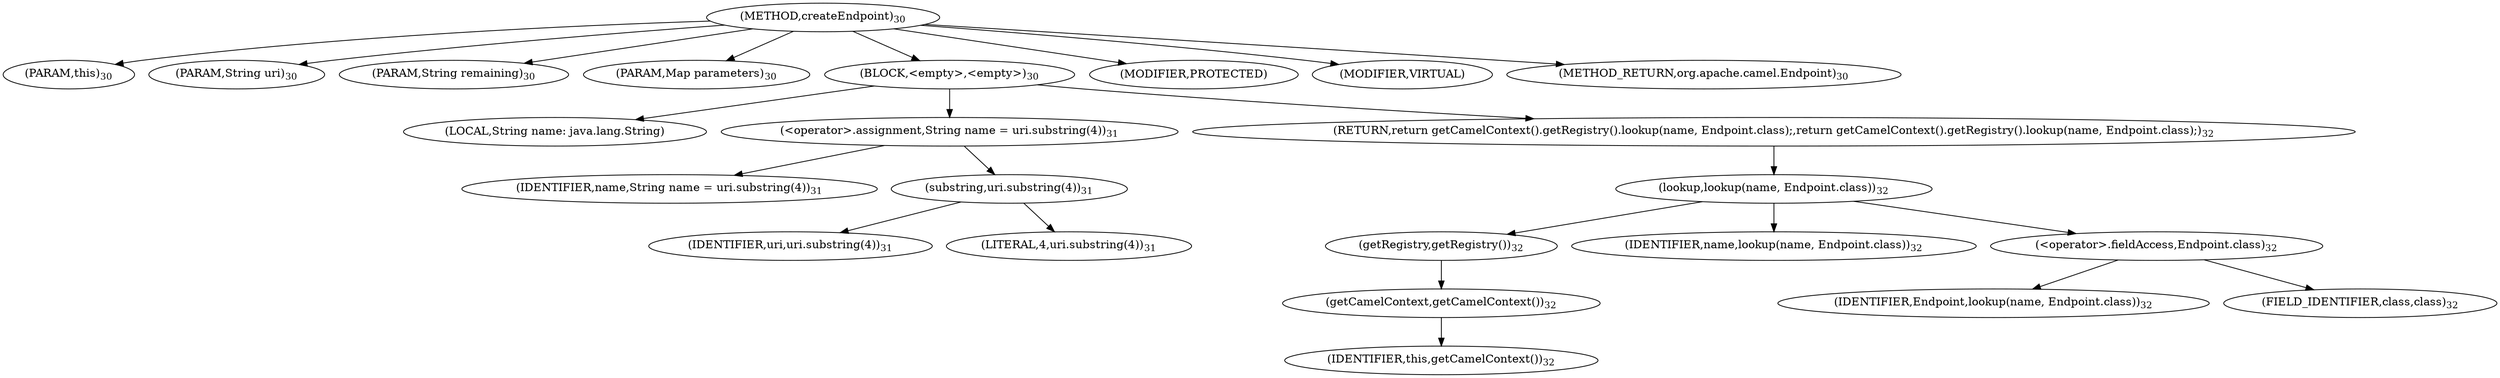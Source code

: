 digraph "createEndpoint" {  
"9" [label = <(METHOD,createEndpoint)<SUB>30</SUB>> ]
"4" [label = <(PARAM,this)<SUB>30</SUB>> ]
"10" [label = <(PARAM,String uri)<SUB>30</SUB>> ]
"11" [label = <(PARAM,String remaining)<SUB>30</SUB>> ]
"12" [label = <(PARAM,Map parameters)<SUB>30</SUB>> ]
"13" [label = <(BLOCK,&lt;empty&gt;,&lt;empty&gt;)<SUB>30</SUB>> ]
"14" [label = <(LOCAL,String name: java.lang.String)> ]
"15" [label = <(&lt;operator&gt;.assignment,String name = uri.substring(4))<SUB>31</SUB>> ]
"16" [label = <(IDENTIFIER,name,String name = uri.substring(4))<SUB>31</SUB>> ]
"17" [label = <(substring,uri.substring(4))<SUB>31</SUB>> ]
"18" [label = <(IDENTIFIER,uri,uri.substring(4))<SUB>31</SUB>> ]
"19" [label = <(LITERAL,4,uri.substring(4))<SUB>31</SUB>> ]
"20" [label = <(RETURN,return getCamelContext().getRegistry().lookup(name, Endpoint.class);,return getCamelContext().getRegistry().lookup(name, Endpoint.class);)<SUB>32</SUB>> ]
"21" [label = <(lookup,lookup(name, Endpoint.class))<SUB>32</SUB>> ]
"22" [label = <(getRegistry,getRegistry())<SUB>32</SUB>> ]
"23" [label = <(getCamelContext,getCamelContext())<SUB>32</SUB>> ]
"3" [label = <(IDENTIFIER,this,getCamelContext())<SUB>32</SUB>> ]
"24" [label = <(IDENTIFIER,name,lookup(name, Endpoint.class))<SUB>32</SUB>> ]
"25" [label = <(&lt;operator&gt;.fieldAccess,Endpoint.class)<SUB>32</SUB>> ]
"26" [label = <(IDENTIFIER,Endpoint,lookup(name, Endpoint.class))<SUB>32</SUB>> ]
"27" [label = <(FIELD_IDENTIFIER,class,class)<SUB>32</SUB>> ]
"28" [label = <(MODIFIER,PROTECTED)> ]
"29" [label = <(MODIFIER,VIRTUAL)> ]
"30" [label = <(METHOD_RETURN,org.apache.camel.Endpoint)<SUB>30</SUB>> ]
  "9" -> "4" 
  "9" -> "10" 
  "9" -> "11" 
  "9" -> "12" 
  "9" -> "13" 
  "9" -> "28" 
  "9" -> "29" 
  "9" -> "30" 
  "13" -> "14" 
  "13" -> "15" 
  "13" -> "20" 
  "15" -> "16" 
  "15" -> "17" 
  "17" -> "18" 
  "17" -> "19" 
  "20" -> "21" 
  "21" -> "22" 
  "21" -> "24" 
  "21" -> "25" 
  "22" -> "23" 
  "23" -> "3" 
  "25" -> "26" 
  "25" -> "27" 
}
